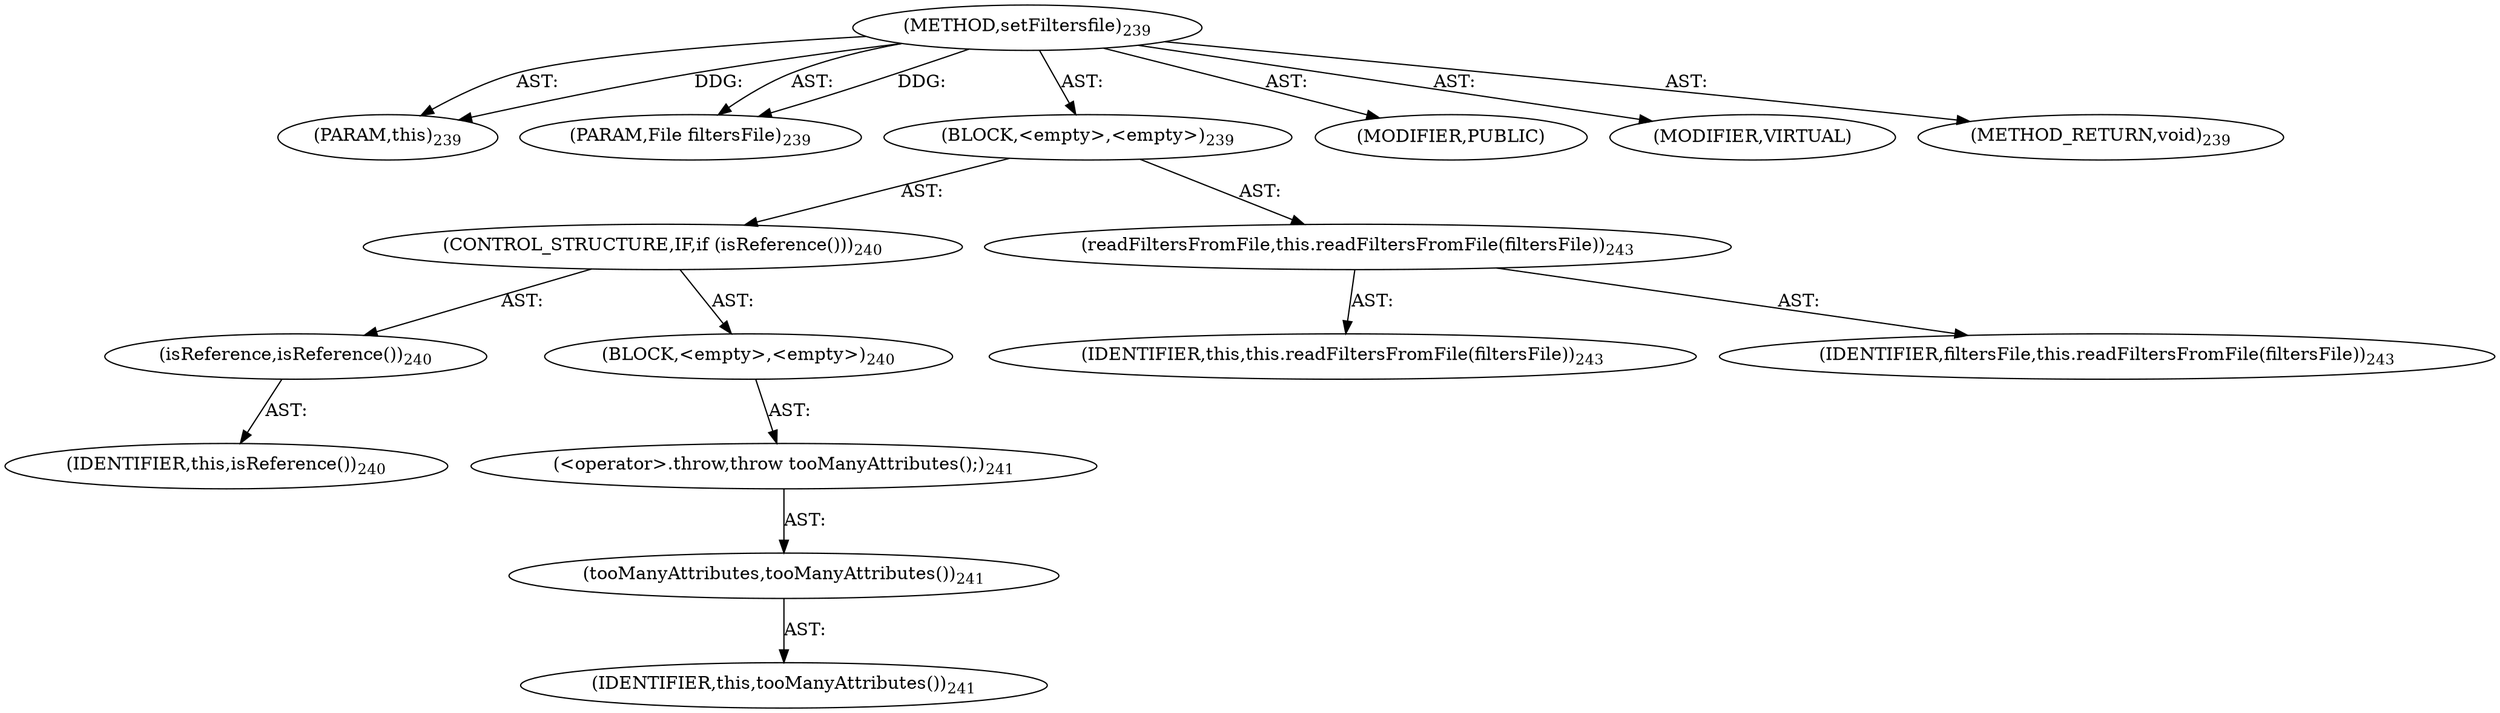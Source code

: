 digraph "setFiltersfile" {  
"111669149709" [label = <(METHOD,setFiltersfile)<SUB>239</SUB>> ]
"115964117001" [label = <(PARAM,this)<SUB>239</SUB>> ]
"115964117026" [label = <(PARAM,File filtersFile)<SUB>239</SUB>> ]
"25769803791" [label = <(BLOCK,&lt;empty&gt;,&lt;empty&gt;)<SUB>239</SUB>> ]
"47244640258" [label = <(CONTROL_STRUCTURE,IF,if (isReference()))<SUB>240</SUB>> ]
"30064771142" [label = <(isReference,isReference())<SUB>240</SUB>> ]
"68719476748" [label = <(IDENTIFIER,this,isReference())<SUB>240</SUB>> ]
"25769803792" [label = <(BLOCK,&lt;empty&gt;,&lt;empty&gt;)<SUB>240</SUB>> ]
"30064771143" [label = <(&lt;operator&gt;.throw,throw tooManyAttributes();)<SUB>241</SUB>> ]
"30064771144" [label = <(tooManyAttributes,tooManyAttributes())<SUB>241</SUB>> ]
"68719476749" [label = <(IDENTIFIER,this,tooManyAttributes())<SUB>241</SUB>> ]
"30064771145" [label = <(readFiltersFromFile,this.readFiltersFromFile(filtersFile))<SUB>243</SUB>> ]
"68719476750" [label = <(IDENTIFIER,this,this.readFiltersFromFile(filtersFile))<SUB>243</SUB>> ]
"68719476825" [label = <(IDENTIFIER,filtersFile,this.readFiltersFromFile(filtersFile))<SUB>243</SUB>> ]
"133143986211" [label = <(MODIFIER,PUBLIC)> ]
"133143986212" [label = <(MODIFIER,VIRTUAL)> ]
"128849018893" [label = <(METHOD_RETURN,void)<SUB>239</SUB>> ]
  "111669149709" -> "115964117001"  [ label = "AST: "] 
  "111669149709" -> "115964117026"  [ label = "AST: "] 
  "111669149709" -> "25769803791"  [ label = "AST: "] 
  "111669149709" -> "133143986211"  [ label = "AST: "] 
  "111669149709" -> "133143986212"  [ label = "AST: "] 
  "111669149709" -> "128849018893"  [ label = "AST: "] 
  "25769803791" -> "47244640258"  [ label = "AST: "] 
  "25769803791" -> "30064771145"  [ label = "AST: "] 
  "47244640258" -> "30064771142"  [ label = "AST: "] 
  "47244640258" -> "25769803792"  [ label = "AST: "] 
  "30064771142" -> "68719476748"  [ label = "AST: "] 
  "25769803792" -> "30064771143"  [ label = "AST: "] 
  "30064771143" -> "30064771144"  [ label = "AST: "] 
  "30064771144" -> "68719476749"  [ label = "AST: "] 
  "30064771145" -> "68719476750"  [ label = "AST: "] 
  "30064771145" -> "68719476825"  [ label = "AST: "] 
  "111669149709" -> "115964117001"  [ label = "DDG: "] 
  "111669149709" -> "115964117026"  [ label = "DDG: "] 
}
